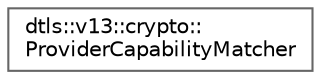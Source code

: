 digraph "Graphical Class Hierarchy"
{
 // LATEX_PDF_SIZE
  bgcolor="transparent";
  edge [fontname=Helvetica,fontsize=10,labelfontname=Helvetica,labelfontsize=10];
  node [fontname=Helvetica,fontsize=10,shape=box,height=0.2,width=0.4];
  rankdir="LR";
  Node0 [id="Node000000",label="dtls::v13::crypto::\lProviderCapabilityMatcher",height=0.2,width=0.4,color="grey40", fillcolor="white", style="filled",URL="$classdtls_1_1v13_1_1crypto_1_1ProviderCapabilityMatcher.html",tooltip="Provider capability matcher for intelligent provider selection."];
}
